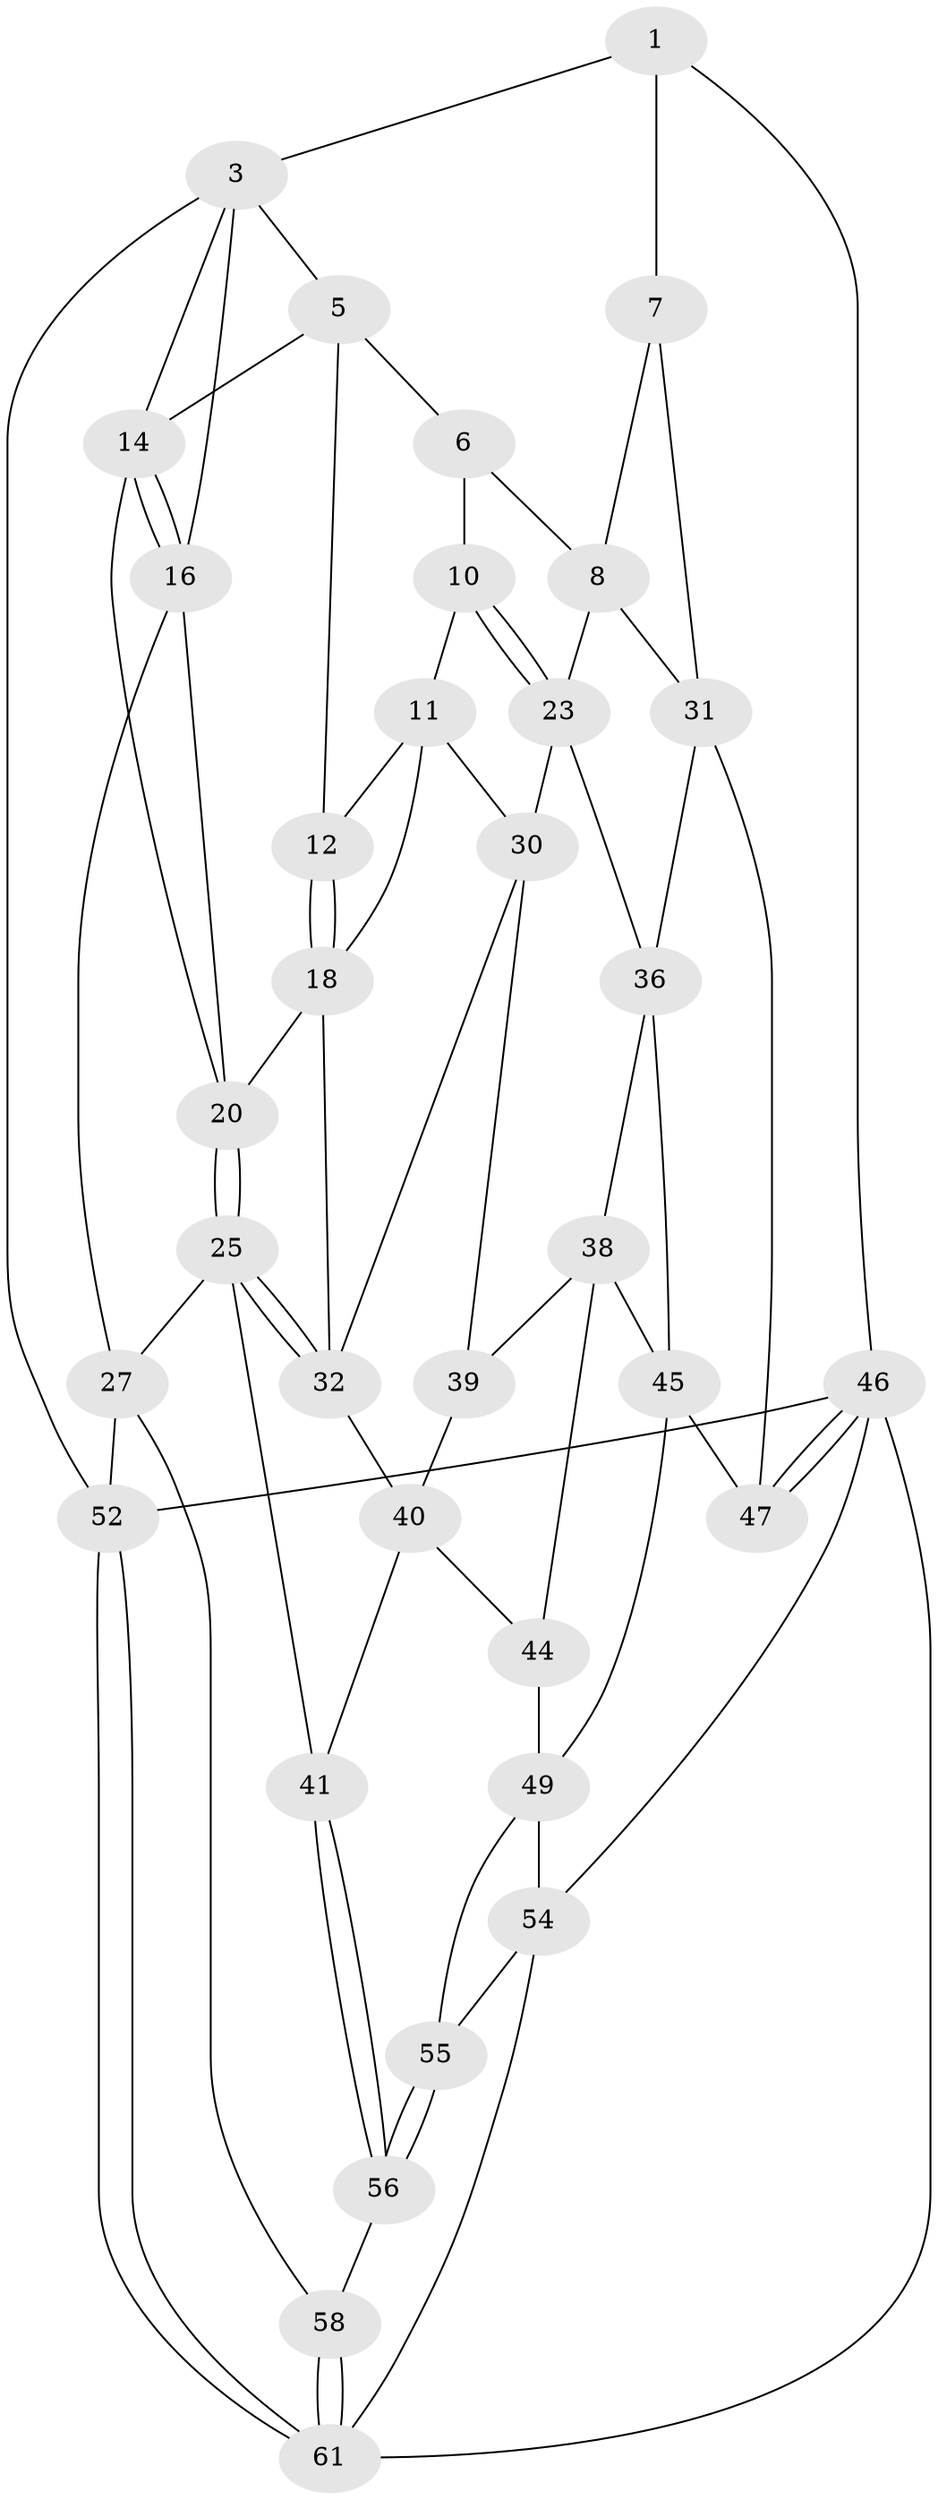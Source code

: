 // original degree distribution, {3: 0.03225806451612903, 6: 0.24193548387096775, 5: 0.45161290322580644, 4: 0.27419354838709675}
// Generated by graph-tools (version 1.1) at 2025/42/03/06/25 10:42:29]
// undirected, 35 vertices, 75 edges
graph export_dot {
graph [start="1"]
  node [color=gray90,style=filled];
  1 [pos="+0.8362192048821219+0",super="+2"];
  3 [pos="+0+0",super="+4"];
  5 [pos="+0.4088582255117134+0",super="+13"];
  6 [pos="+0.5882559867066619+0",super="+9"];
  7 [pos="+0.783144305756389+0.15235733460475176",super="+24"];
  8 [pos="+0.7694247638623016+0.17962122425352783",super="+22"];
  10 [pos="+0.5863555309110134+0.1939002567738937"];
  11 [pos="+0.5459778564630341+0.20410586686470075",super="+28"];
  12 [pos="+0.4082624206236505+0.0626523497204769"];
  14 [pos="+0.022332831452513916+0",super="+15"];
  16 [pos="+0.06812086632958866+0.28332207183470626",super="+17"];
  18 [pos="+0.3242757578175388+0.22471188309031823",super="+19"];
  20 [pos="+0.21797811210322782+0.2071419825079861",super="+21"];
  23 [pos="+0.710673082362949+0.36779405645163116",super="+29"];
  25 [pos="+0.1518527873025842+0.4636316347437731",super="+26"];
  27 [pos="+0+0.5570807279198475",super="+51"];
  30 [pos="+0.5349517415198519+0.40545573724377065",super="+33"];
  31 [pos="+1+0.4565228603782229",super="+35"];
  32 [pos="+0.3168593797046585+0.3967070535516575",super="+34"];
  36 [pos="+0.9943263049489632+0.5188142880558664",super="+37"];
  38 [pos="+0.70046255541131+0.6164322590183869",super="+43"];
  39 [pos="+0.5322130987490996+0.5725889287862483"];
  40 [pos="+0.34945157006845295+0.6643460856575475",super="+42"];
  41 [pos="+0+0.5639654095058054"];
  44 [pos="+0.4566607966989484+0.789156902170354"];
  45 [pos="+0.7275036191942018+0.6426414270460102",super="+48"];
  46 [pos="+1+1",super="+53"];
  47 [pos="+1+0.9773752014800198"];
  49 [pos="+0.6802829778240436+0.8181267126661904",super="+50"];
  52 [pos="+0+1"];
  54 [pos="+0.7114226374158411+0.8793996424346386",super="+59"];
  55 [pos="+0.45122901489671746+0.84590682411816",super="+60"];
  56 [pos="+0.1715507028108455+0.8185424553443431",super="+57"];
  58 [pos="+0.11450564173926933+1"];
  61 [pos="+0+1",super="+62"];
  1 -- 7 [weight=2];
  1 -- 3;
  1 -- 46;
  3 -- 52;
  3 -- 16;
  3 -- 5;
  3 -- 14;
  5 -- 6;
  5 -- 12;
  5 -- 14;
  6 -- 8;
  6 -- 10;
  7 -- 8;
  7 -- 31;
  8 -- 23;
  8 -- 31;
  10 -- 11;
  10 -- 23;
  10 -- 23;
  11 -- 12;
  11 -- 18;
  11 -- 30;
  12 -- 18;
  12 -- 18;
  14 -- 16;
  14 -- 16;
  14 -- 20;
  16 -- 20;
  16 -- 27;
  18 -- 32;
  18 -- 20;
  20 -- 25;
  20 -- 25;
  23 -- 36;
  23 -- 30;
  25 -- 32;
  25 -- 32;
  25 -- 27;
  25 -- 41;
  27 -- 58;
  27 -- 52;
  30 -- 39;
  30 -- 32;
  31 -- 36;
  31 -- 47;
  32 -- 40;
  36 -- 45;
  36 -- 38;
  38 -- 39;
  38 -- 44;
  38 -- 45;
  39 -- 40;
  40 -- 41;
  40 -- 44;
  41 -- 56;
  41 -- 56;
  44 -- 49;
  45 -- 49;
  45 -- 47;
  46 -- 47;
  46 -- 47;
  46 -- 52;
  46 -- 54;
  46 -- 61;
  49 -- 54;
  49 -- 55;
  52 -- 61;
  52 -- 61;
  54 -- 61;
  54 -- 55;
  55 -- 56 [weight=2];
  55 -- 56;
  56 -- 58;
  58 -- 61;
  58 -- 61;
}

